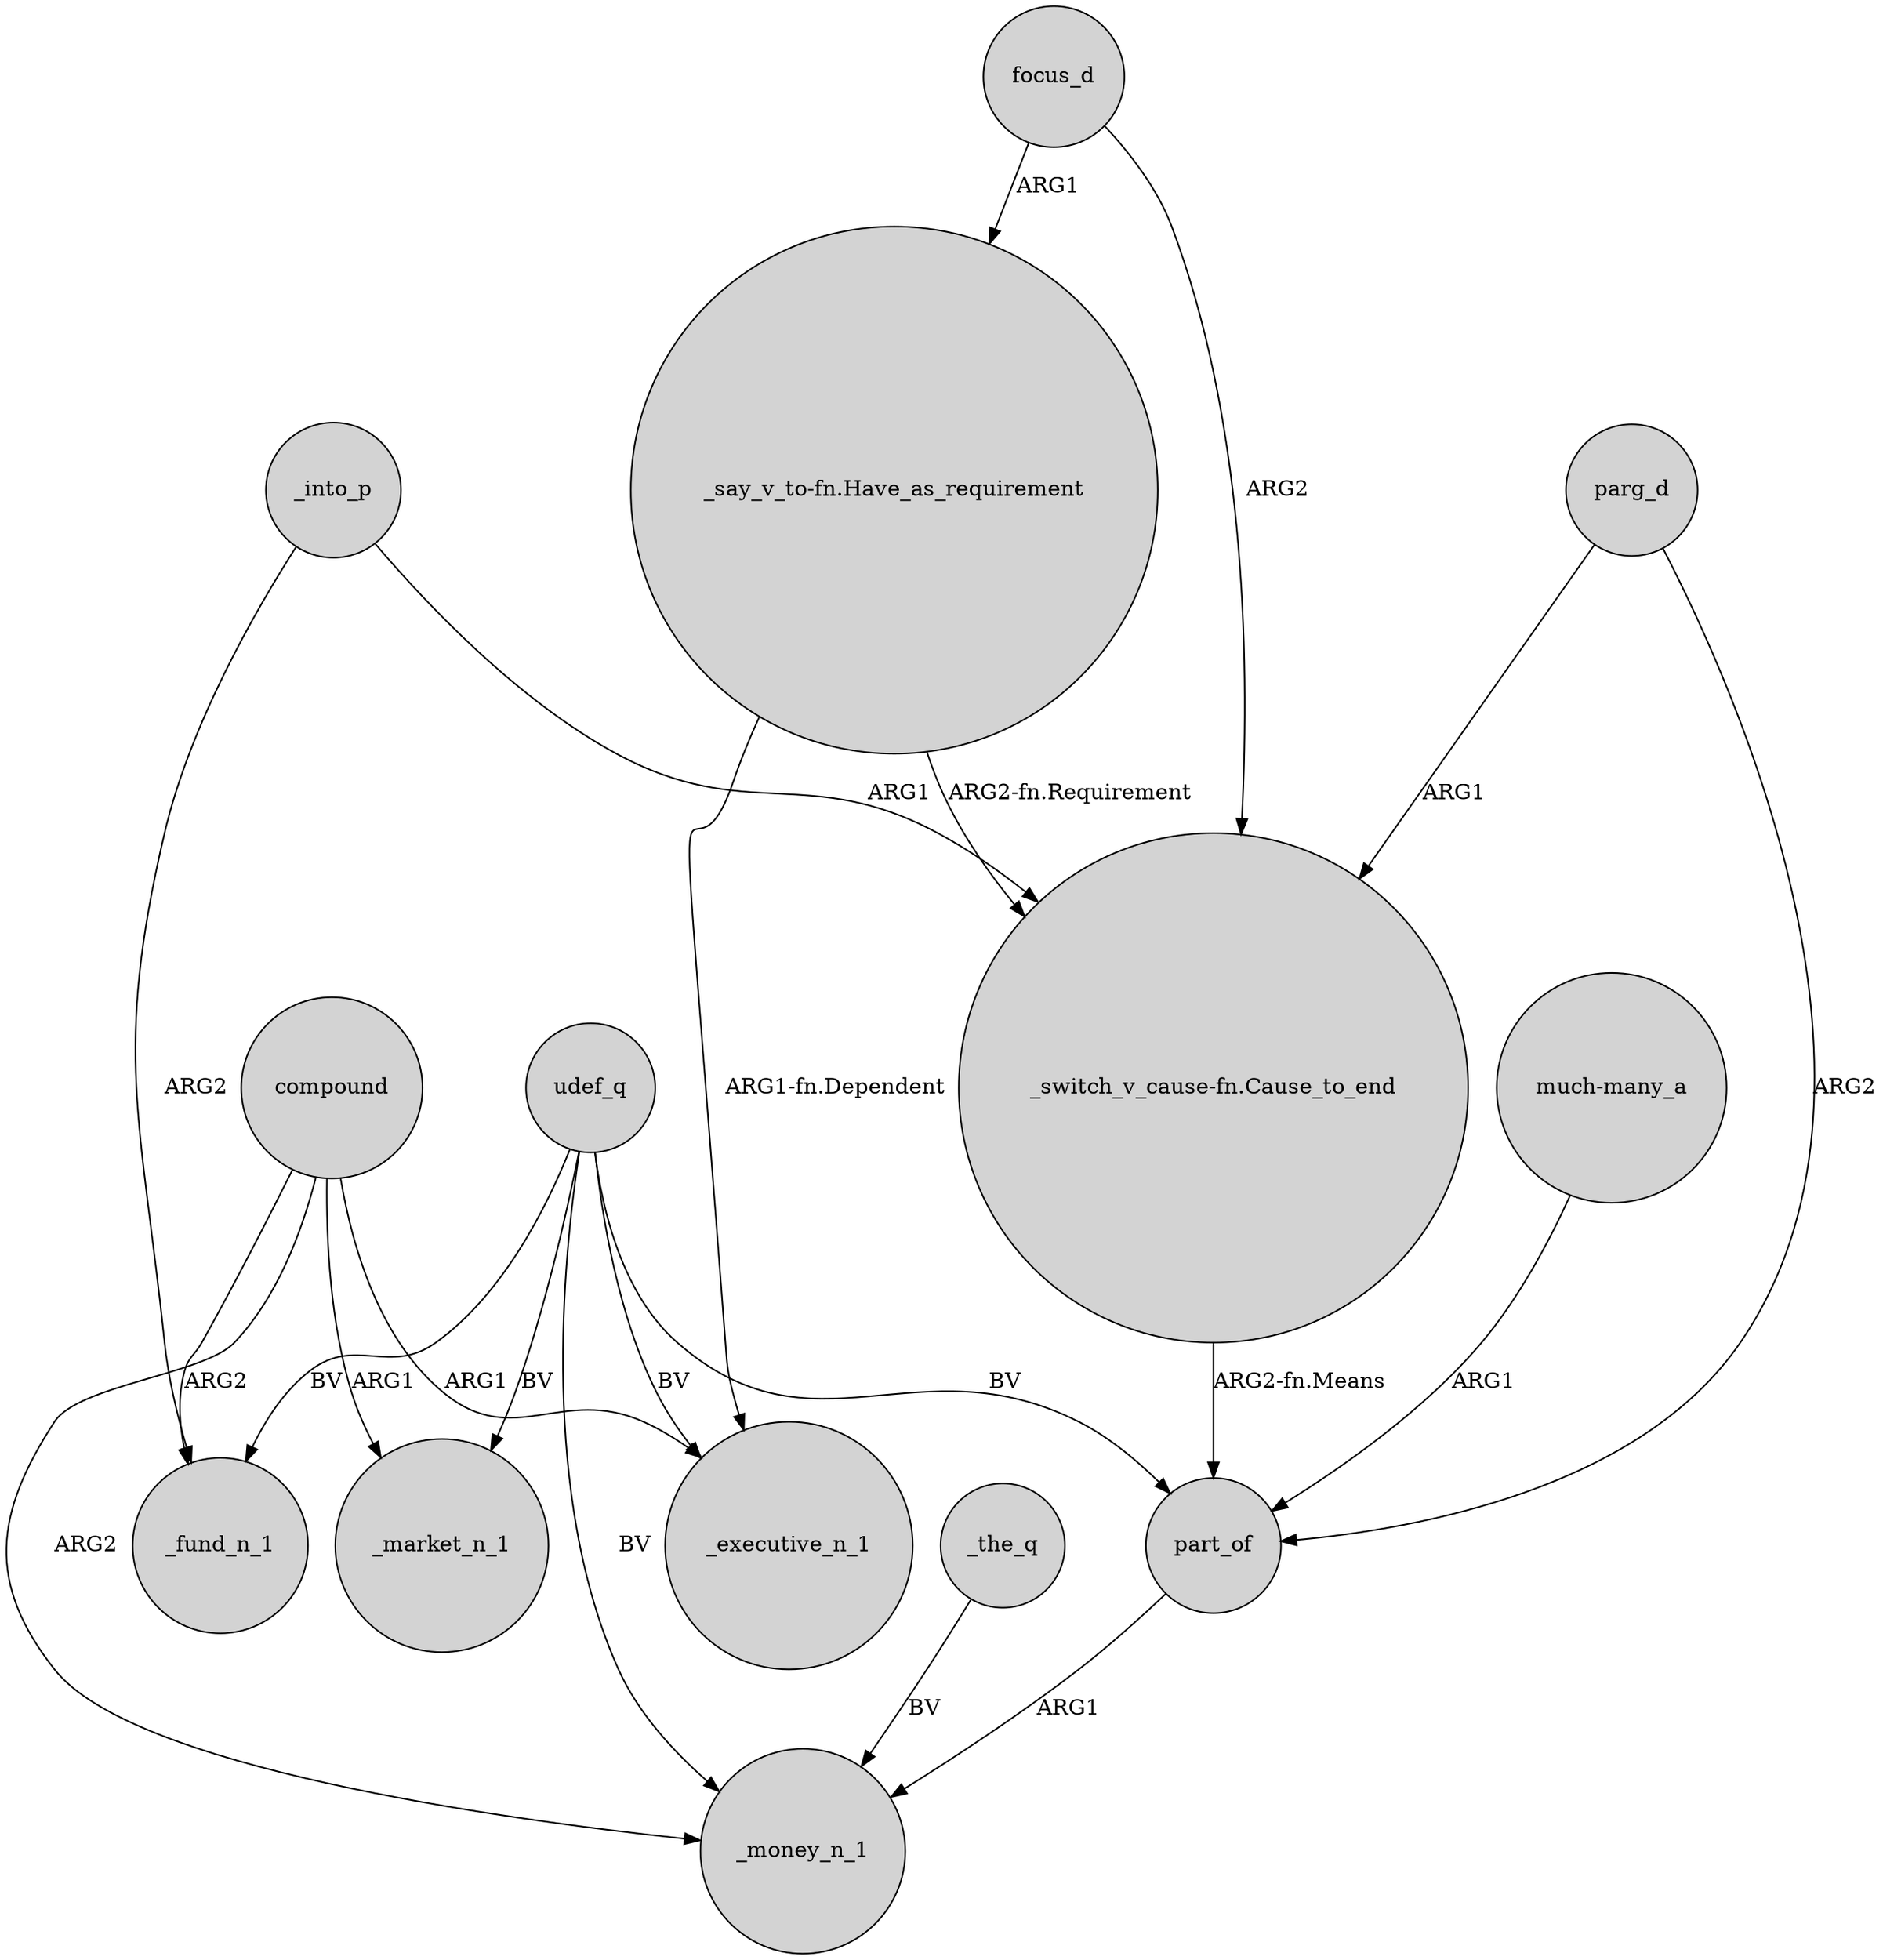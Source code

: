 digraph {
	node [shape=circle style=filled]
	compound -> _fund_n_1 [label=ARG2]
	udef_q -> _market_n_1 [label=BV]
	parg_d -> "_switch_v_cause-fn.Cause_to_end" [label=ARG1]
	udef_q -> part_of [label=BV]
	udef_q -> _fund_n_1 [label=BV]
	"_say_v_to-fn.Have_as_requirement" -> "_switch_v_cause-fn.Cause_to_end" [label="ARG2-fn.Requirement"]
	_into_p -> _fund_n_1 [label=ARG2]
	focus_d -> "_say_v_to-fn.Have_as_requirement" [label=ARG1]
	parg_d -> part_of [label=ARG2]
	udef_q -> _executive_n_1 [label=BV]
	udef_q -> _money_n_1 [label=BV]
	_into_p -> "_switch_v_cause-fn.Cause_to_end" [label=ARG1]
	_the_q -> _money_n_1 [label=BV]
	"much-many_a" -> part_of [label=ARG1]
	"_say_v_to-fn.Have_as_requirement" -> _executive_n_1 [label="ARG1-fn.Dependent"]
	compound -> _executive_n_1 [label=ARG1]
	compound -> _money_n_1 [label=ARG2]
	"_switch_v_cause-fn.Cause_to_end" -> part_of [label="ARG2-fn.Means"]
	focus_d -> "_switch_v_cause-fn.Cause_to_end" [label=ARG2]
	compound -> _market_n_1 [label=ARG1]
	part_of -> _money_n_1 [label=ARG1]
}
